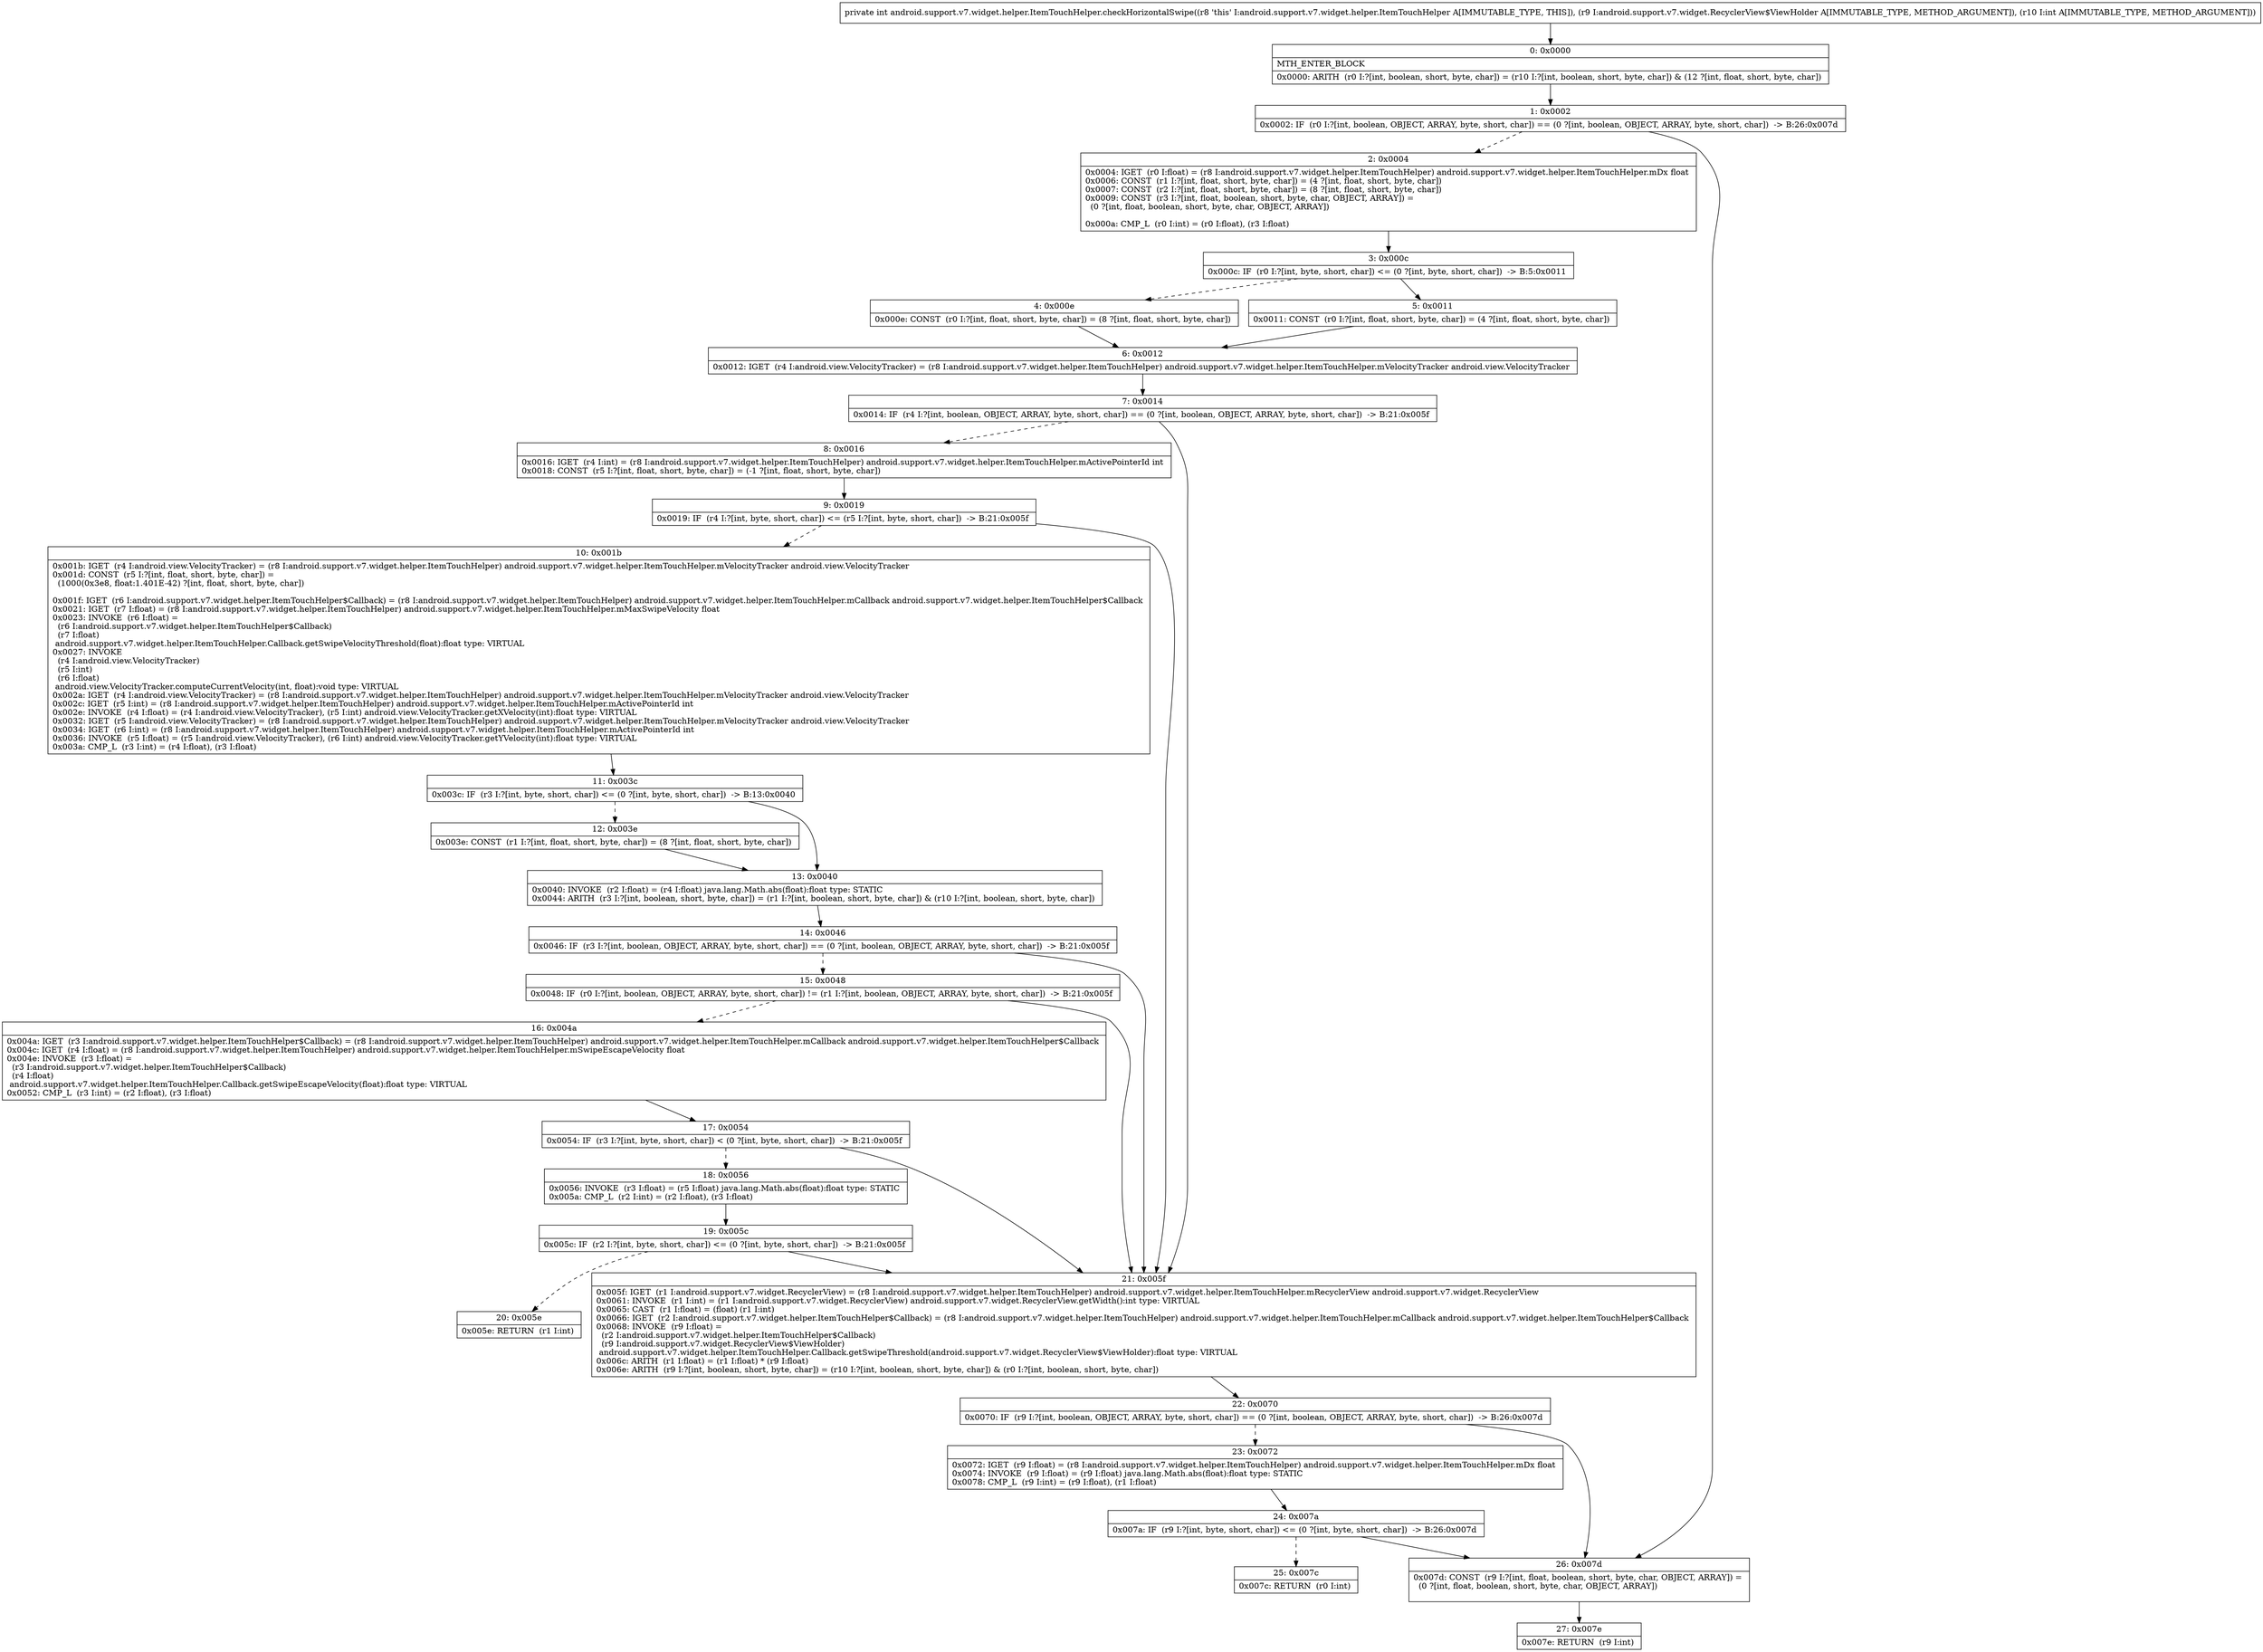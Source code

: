 digraph "CFG forandroid.support.v7.widget.helper.ItemTouchHelper.checkHorizontalSwipe(Landroid\/support\/v7\/widget\/RecyclerView$ViewHolder;I)I" {
Node_0 [shape=record,label="{0\:\ 0x0000|MTH_ENTER_BLOCK\l|0x0000: ARITH  (r0 I:?[int, boolean, short, byte, char]) = (r10 I:?[int, boolean, short, byte, char]) & (12 ?[int, float, short, byte, char]) \l}"];
Node_1 [shape=record,label="{1\:\ 0x0002|0x0002: IF  (r0 I:?[int, boolean, OBJECT, ARRAY, byte, short, char]) == (0 ?[int, boolean, OBJECT, ARRAY, byte, short, char])  \-\> B:26:0x007d \l}"];
Node_2 [shape=record,label="{2\:\ 0x0004|0x0004: IGET  (r0 I:float) = (r8 I:android.support.v7.widget.helper.ItemTouchHelper) android.support.v7.widget.helper.ItemTouchHelper.mDx float \l0x0006: CONST  (r1 I:?[int, float, short, byte, char]) = (4 ?[int, float, short, byte, char]) \l0x0007: CONST  (r2 I:?[int, float, short, byte, char]) = (8 ?[int, float, short, byte, char]) \l0x0009: CONST  (r3 I:?[int, float, boolean, short, byte, char, OBJECT, ARRAY]) = \l  (0 ?[int, float, boolean, short, byte, char, OBJECT, ARRAY])\l \l0x000a: CMP_L  (r0 I:int) = (r0 I:float), (r3 I:float) \l}"];
Node_3 [shape=record,label="{3\:\ 0x000c|0x000c: IF  (r0 I:?[int, byte, short, char]) \<= (0 ?[int, byte, short, char])  \-\> B:5:0x0011 \l}"];
Node_4 [shape=record,label="{4\:\ 0x000e|0x000e: CONST  (r0 I:?[int, float, short, byte, char]) = (8 ?[int, float, short, byte, char]) \l}"];
Node_5 [shape=record,label="{5\:\ 0x0011|0x0011: CONST  (r0 I:?[int, float, short, byte, char]) = (4 ?[int, float, short, byte, char]) \l}"];
Node_6 [shape=record,label="{6\:\ 0x0012|0x0012: IGET  (r4 I:android.view.VelocityTracker) = (r8 I:android.support.v7.widget.helper.ItemTouchHelper) android.support.v7.widget.helper.ItemTouchHelper.mVelocityTracker android.view.VelocityTracker \l}"];
Node_7 [shape=record,label="{7\:\ 0x0014|0x0014: IF  (r4 I:?[int, boolean, OBJECT, ARRAY, byte, short, char]) == (0 ?[int, boolean, OBJECT, ARRAY, byte, short, char])  \-\> B:21:0x005f \l}"];
Node_8 [shape=record,label="{8\:\ 0x0016|0x0016: IGET  (r4 I:int) = (r8 I:android.support.v7.widget.helper.ItemTouchHelper) android.support.v7.widget.helper.ItemTouchHelper.mActivePointerId int \l0x0018: CONST  (r5 I:?[int, float, short, byte, char]) = (\-1 ?[int, float, short, byte, char]) \l}"];
Node_9 [shape=record,label="{9\:\ 0x0019|0x0019: IF  (r4 I:?[int, byte, short, char]) \<= (r5 I:?[int, byte, short, char])  \-\> B:21:0x005f \l}"];
Node_10 [shape=record,label="{10\:\ 0x001b|0x001b: IGET  (r4 I:android.view.VelocityTracker) = (r8 I:android.support.v7.widget.helper.ItemTouchHelper) android.support.v7.widget.helper.ItemTouchHelper.mVelocityTracker android.view.VelocityTracker \l0x001d: CONST  (r5 I:?[int, float, short, byte, char]) = \l  (1000(0x3e8, float:1.401E\-42) ?[int, float, short, byte, char])\l \l0x001f: IGET  (r6 I:android.support.v7.widget.helper.ItemTouchHelper$Callback) = (r8 I:android.support.v7.widget.helper.ItemTouchHelper) android.support.v7.widget.helper.ItemTouchHelper.mCallback android.support.v7.widget.helper.ItemTouchHelper$Callback \l0x0021: IGET  (r7 I:float) = (r8 I:android.support.v7.widget.helper.ItemTouchHelper) android.support.v7.widget.helper.ItemTouchHelper.mMaxSwipeVelocity float \l0x0023: INVOKE  (r6 I:float) = \l  (r6 I:android.support.v7.widget.helper.ItemTouchHelper$Callback)\l  (r7 I:float)\l android.support.v7.widget.helper.ItemTouchHelper.Callback.getSwipeVelocityThreshold(float):float type: VIRTUAL \l0x0027: INVOKE  \l  (r4 I:android.view.VelocityTracker)\l  (r5 I:int)\l  (r6 I:float)\l android.view.VelocityTracker.computeCurrentVelocity(int, float):void type: VIRTUAL \l0x002a: IGET  (r4 I:android.view.VelocityTracker) = (r8 I:android.support.v7.widget.helper.ItemTouchHelper) android.support.v7.widget.helper.ItemTouchHelper.mVelocityTracker android.view.VelocityTracker \l0x002c: IGET  (r5 I:int) = (r8 I:android.support.v7.widget.helper.ItemTouchHelper) android.support.v7.widget.helper.ItemTouchHelper.mActivePointerId int \l0x002e: INVOKE  (r4 I:float) = (r4 I:android.view.VelocityTracker), (r5 I:int) android.view.VelocityTracker.getXVelocity(int):float type: VIRTUAL \l0x0032: IGET  (r5 I:android.view.VelocityTracker) = (r8 I:android.support.v7.widget.helper.ItemTouchHelper) android.support.v7.widget.helper.ItemTouchHelper.mVelocityTracker android.view.VelocityTracker \l0x0034: IGET  (r6 I:int) = (r8 I:android.support.v7.widget.helper.ItemTouchHelper) android.support.v7.widget.helper.ItemTouchHelper.mActivePointerId int \l0x0036: INVOKE  (r5 I:float) = (r5 I:android.view.VelocityTracker), (r6 I:int) android.view.VelocityTracker.getYVelocity(int):float type: VIRTUAL \l0x003a: CMP_L  (r3 I:int) = (r4 I:float), (r3 I:float) \l}"];
Node_11 [shape=record,label="{11\:\ 0x003c|0x003c: IF  (r3 I:?[int, byte, short, char]) \<= (0 ?[int, byte, short, char])  \-\> B:13:0x0040 \l}"];
Node_12 [shape=record,label="{12\:\ 0x003e|0x003e: CONST  (r1 I:?[int, float, short, byte, char]) = (8 ?[int, float, short, byte, char]) \l}"];
Node_13 [shape=record,label="{13\:\ 0x0040|0x0040: INVOKE  (r2 I:float) = (r4 I:float) java.lang.Math.abs(float):float type: STATIC \l0x0044: ARITH  (r3 I:?[int, boolean, short, byte, char]) = (r1 I:?[int, boolean, short, byte, char]) & (r10 I:?[int, boolean, short, byte, char]) \l}"];
Node_14 [shape=record,label="{14\:\ 0x0046|0x0046: IF  (r3 I:?[int, boolean, OBJECT, ARRAY, byte, short, char]) == (0 ?[int, boolean, OBJECT, ARRAY, byte, short, char])  \-\> B:21:0x005f \l}"];
Node_15 [shape=record,label="{15\:\ 0x0048|0x0048: IF  (r0 I:?[int, boolean, OBJECT, ARRAY, byte, short, char]) != (r1 I:?[int, boolean, OBJECT, ARRAY, byte, short, char])  \-\> B:21:0x005f \l}"];
Node_16 [shape=record,label="{16\:\ 0x004a|0x004a: IGET  (r3 I:android.support.v7.widget.helper.ItemTouchHelper$Callback) = (r8 I:android.support.v7.widget.helper.ItemTouchHelper) android.support.v7.widget.helper.ItemTouchHelper.mCallback android.support.v7.widget.helper.ItemTouchHelper$Callback \l0x004c: IGET  (r4 I:float) = (r8 I:android.support.v7.widget.helper.ItemTouchHelper) android.support.v7.widget.helper.ItemTouchHelper.mSwipeEscapeVelocity float \l0x004e: INVOKE  (r3 I:float) = \l  (r3 I:android.support.v7.widget.helper.ItemTouchHelper$Callback)\l  (r4 I:float)\l android.support.v7.widget.helper.ItemTouchHelper.Callback.getSwipeEscapeVelocity(float):float type: VIRTUAL \l0x0052: CMP_L  (r3 I:int) = (r2 I:float), (r3 I:float) \l}"];
Node_17 [shape=record,label="{17\:\ 0x0054|0x0054: IF  (r3 I:?[int, byte, short, char]) \< (0 ?[int, byte, short, char])  \-\> B:21:0x005f \l}"];
Node_18 [shape=record,label="{18\:\ 0x0056|0x0056: INVOKE  (r3 I:float) = (r5 I:float) java.lang.Math.abs(float):float type: STATIC \l0x005a: CMP_L  (r2 I:int) = (r2 I:float), (r3 I:float) \l}"];
Node_19 [shape=record,label="{19\:\ 0x005c|0x005c: IF  (r2 I:?[int, byte, short, char]) \<= (0 ?[int, byte, short, char])  \-\> B:21:0x005f \l}"];
Node_20 [shape=record,label="{20\:\ 0x005e|0x005e: RETURN  (r1 I:int) \l}"];
Node_21 [shape=record,label="{21\:\ 0x005f|0x005f: IGET  (r1 I:android.support.v7.widget.RecyclerView) = (r8 I:android.support.v7.widget.helper.ItemTouchHelper) android.support.v7.widget.helper.ItemTouchHelper.mRecyclerView android.support.v7.widget.RecyclerView \l0x0061: INVOKE  (r1 I:int) = (r1 I:android.support.v7.widget.RecyclerView) android.support.v7.widget.RecyclerView.getWidth():int type: VIRTUAL \l0x0065: CAST  (r1 I:float) = (float) (r1 I:int) \l0x0066: IGET  (r2 I:android.support.v7.widget.helper.ItemTouchHelper$Callback) = (r8 I:android.support.v7.widget.helper.ItemTouchHelper) android.support.v7.widget.helper.ItemTouchHelper.mCallback android.support.v7.widget.helper.ItemTouchHelper$Callback \l0x0068: INVOKE  (r9 I:float) = \l  (r2 I:android.support.v7.widget.helper.ItemTouchHelper$Callback)\l  (r9 I:android.support.v7.widget.RecyclerView$ViewHolder)\l android.support.v7.widget.helper.ItemTouchHelper.Callback.getSwipeThreshold(android.support.v7.widget.RecyclerView$ViewHolder):float type: VIRTUAL \l0x006c: ARITH  (r1 I:float) = (r1 I:float) * (r9 I:float) \l0x006e: ARITH  (r9 I:?[int, boolean, short, byte, char]) = (r10 I:?[int, boolean, short, byte, char]) & (r0 I:?[int, boolean, short, byte, char]) \l}"];
Node_22 [shape=record,label="{22\:\ 0x0070|0x0070: IF  (r9 I:?[int, boolean, OBJECT, ARRAY, byte, short, char]) == (0 ?[int, boolean, OBJECT, ARRAY, byte, short, char])  \-\> B:26:0x007d \l}"];
Node_23 [shape=record,label="{23\:\ 0x0072|0x0072: IGET  (r9 I:float) = (r8 I:android.support.v7.widget.helper.ItemTouchHelper) android.support.v7.widget.helper.ItemTouchHelper.mDx float \l0x0074: INVOKE  (r9 I:float) = (r9 I:float) java.lang.Math.abs(float):float type: STATIC \l0x0078: CMP_L  (r9 I:int) = (r9 I:float), (r1 I:float) \l}"];
Node_24 [shape=record,label="{24\:\ 0x007a|0x007a: IF  (r9 I:?[int, byte, short, char]) \<= (0 ?[int, byte, short, char])  \-\> B:26:0x007d \l}"];
Node_25 [shape=record,label="{25\:\ 0x007c|0x007c: RETURN  (r0 I:int) \l}"];
Node_26 [shape=record,label="{26\:\ 0x007d|0x007d: CONST  (r9 I:?[int, float, boolean, short, byte, char, OBJECT, ARRAY]) = \l  (0 ?[int, float, boolean, short, byte, char, OBJECT, ARRAY])\l \l}"];
Node_27 [shape=record,label="{27\:\ 0x007e|0x007e: RETURN  (r9 I:int) \l}"];
MethodNode[shape=record,label="{private int android.support.v7.widget.helper.ItemTouchHelper.checkHorizontalSwipe((r8 'this' I:android.support.v7.widget.helper.ItemTouchHelper A[IMMUTABLE_TYPE, THIS]), (r9 I:android.support.v7.widget.RecyclerView$ViewHolder A[IMMUTABLE_TYPE, METHOD_ARGUMENT]), (r10 I:int A[IMMUTABLE_TYPE, METHOD_ARGUMENT])) }"];
MethodNode -> Node_0;
Node_0 -> Node_1;
Node_1 -> Node_2[style=dashed];
Node_1 -> Node_26;
Node_2 -> Node_3;
Node_3 -> Node_4[style=dashed];
Node_3 -> Node_5;
Node_4 -> Node_6;
Node_5 -> Node_6;
Node_6 -> Node_7;
Node_7 -> Node_8[style=dashed];
Node_7 -> Node_21;
Node_8 -> Node_9;
Node_9 -> Node_10[style=dashed];
Node_9 -> Node_21;
Node_10 -> Node_11;
Node_11 -> Node_12[style=dashed];
Node_11 -> Node_13;
Node_12 -> Node_13;
Node_13 -> Node_14;
Node_14 -> Node_15[style=dashed];
Node_14 -> Node_21;
Node_15 -> Node_16[style=dashed];
Node_15 -> Node_21;
Node_16 -> Node_17;
Node_17 -> Node_18[style=dashed];
Node_17 -> Node_21;
Node_18 -> Node_19;
Node_19 -> Node_20[style=dashed];
Node_19 -> Node_21;
Node_21 -> Node_22;
Node_22 -> Node_23[style=dashed];
Node_22 -> Node_26;
Node_23 -> Node_24;
Node_24 -> Node_25[style=dashed];
Node_24 -> Node_26;
Node_26 -> Node_27;
}

